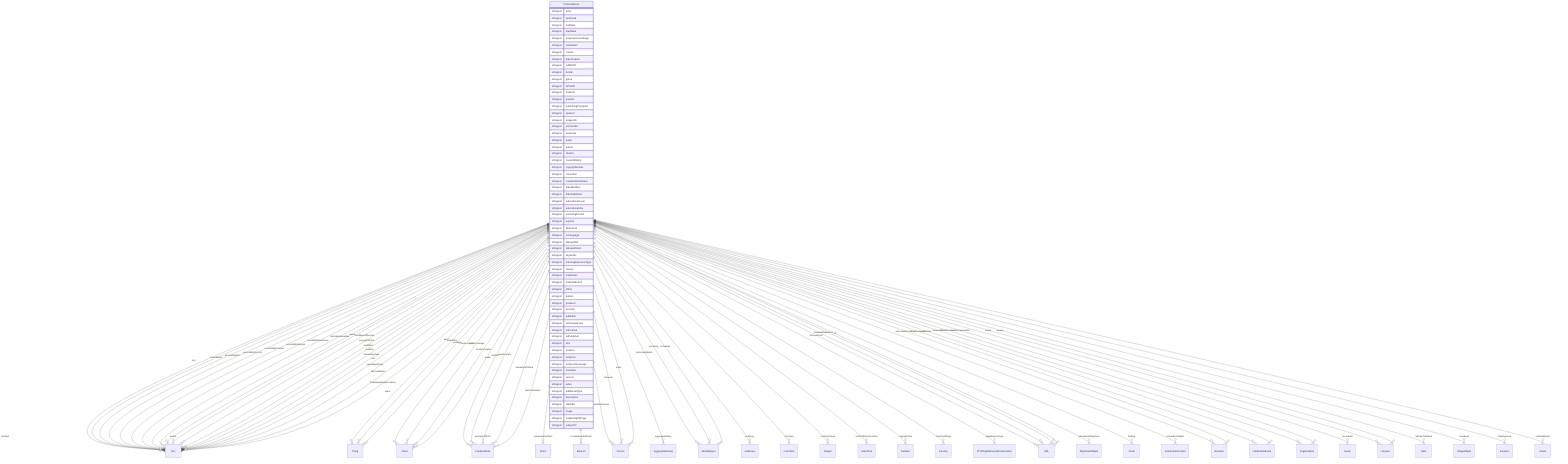 erDiagram
PodcastSeries {
    stringList actor  
    stringList webFeed  
    stringList endDate  
    stringList startDate  
    stringList acquireLicensePage  
    stringList contributor  
    stringList creator  
    stringList dateCreated  
    stringList editEIDR  
    stringList funder  
    stringList genre  
    stringList isPartOf  
    stringList material  
    stringList position  
    stringList publishingPrinciples  
    stringList sponsor  
    stringList usageInfo  
    stringList archivedAt  
    stringList assesses  
    stringList audio  
    stringList author  
    stringList citation  
    stringList contentRating  
    stringList copyrightHolder  
    stringList correction  
    stringList creativeWorkStatus  
    stringList dateModified  
    stringList datePublished  
    stringList educationalLevel  
    stringList educationalUse  
    stringList encodingFormat  
    stringList expires  
    stringList fileFormat  
    stringList inLanguage  
    stringList isBasedOn  
    stringList isBasedOnUrl  
    stringList keywords  
    stringList learningResourceType  
    stringList license  
    stringList maintainer  
    stringList materialExtent  
    stringList offers  
    stringList pattern  
    stringList producer  
    stringList provider  
    stringList publisher  
    stringList schemaVersion  
    stringList sdLicense  
    stringList sdPublisher  
    stringList size  
    stringList teaches  
    stringList temporal  
    stringList temporalCoverage  
    stringList translator  
    stringList version  
    stringList video  
    stringList additionalType  
    stringList description  
    stringList identifier  
    stringList image  
    stringList mainEntityOfPage  
    stringList subjectOf  
}

PodcastSeries ||--}o Text : "issn"
PodcastSeries ||--}o Thing : "about"
PodcastSeries ||--}o Place : "contentLocation"
PodcastSeries ||--}o CreativeWork : "hasPart"
PodcastSeries ||--}o Claim : "interpretedAsClaim"
PodcastSeries ||--}o Thing : "mainEntity"
PodcastSeries ||--}o Place : "spatialCoverage"
PodcastSeries ||--}o CreativeWork : "workExample"
PodcastSeries ||--}o Text : "abstract"
PodcastSeries ||--}o Text : "accessMode"
PodcastSeries ||--}o ItemList : "accessModeSufficient"
PodcastSeries ||--}o Text : "accessibilityAPI"
PodcastSeries ||--}o Text : "accessibilityControl"
PodcastSeries ||--}o Text : "accessibilityFeature"
PodcastSeries ||--}o Text : "accessibilityHazard"
PodcastSeries ||--}o Text : "accessibilitySummary"
PodcastSeries ||--}o Person : "accountablePerson"
PodcastSeries ||--}o AggregateRating : "aggregateRating"
PodcastSeries ||--}o Text : "alternativeHeadline"
PodcastSeries ||--}o MediaObject : "associatedMedia"
PodcastSeries ||--}o Audience : "audience"
PodcastSeries ||--}o Text : "award"
PodcastSeries ||--}o Text : "awards"
PodcastSeries ||--}o Person : "character"
PodcastSeries ||--}o Comment : "comment"
PodcastSeries ||--}o Integer : "commentCount"
PodcastSeries ||--}o Text : "conditionsOfAccess"
PodcastSeries ||--}o DateTime : "contentReferenceTime"
PodcastSeries ||--}o Text : "copyrightNotice"
PodcastSeries ||--}o Number : "copyrightYear"
PodcastSeries ||--}o Country : "countryOfOrigin"
PodcastSeries ||--}o Text : "creditText"
PodcastSeries ||--}o IPTCDigitalSourceEnumeration : "digitalSourceType"
PodcastSeries ||--}o URL : "discussionUrl"
PodcastSeries ||--}o Person : "editor"
PodcastSeries ||--}o AlignmentObject : "educationalAlignment"
PodcastSeries ||--}o MediaObject : "encoding"
PodcastSeries ||--}o MediaObject : "encodings"
PodcastSeries ||--}o CreativeWork : "exampleOfWork"
PodcastSeries ||--}o Grant : "funding"
PodcastSeries ||--}o Text : "headline"
PodcastSeries ||--}o InteractionCounter : "interactionStatistic"
PodcastSeries ||--}o Text : "interactivityType"
PodcastSeries ||--}o Boolean : "isAccessibleForFree"
PodcastSeries ||--}o Boolean : "isFamilyFriendly"
PodcastSeries ||--}o Place : "locationCreated"
PodcastSeries ||--}o Thing : "mentions"
PodcastSeries ||--}o PublicationEvent : "publication"
PodcastSeries ||--}o Organization : "publisherImprint"
PodcastSeries ||--}o Event : "recordedAt"
PodcastSeries ||--}o PublicationEvent : "releasedEvent"
PodcastSeries ||--}o Review : "review"
PodcastSeries ||--}o Review : "reviews"
PodcastSeries ||--}o Date : "sdDatePublished"
PodcastSeries ||--}o Organization : "sourceOrganization"
PodcastSeries ||--}o Place : "spatial"
PodcastSeries ||--}o Text : "text"
PodcastSeries ||--}o ImageObject : "thumbnail"
PodcastSeries ||--}o URL : "thumbnailUrl"
PodcastSeries ||--}o Duration : "timeRequired"
PodcastSeries ||--}o CreativeWork : "translationOfWork"
PodcastSeries ||--}o Text : "typicalAgeRange"
PodcastSeries ||--}o CreativeWork : "workTranslation"
PodcastSeries ||--}o Text : "alternateName"
PodcastSeries ||--}o Text : "disambiguatingDescription"
PodcastSeries ||--}o Text : "name"
PodcastSeries ||--}o URL : "sameAs"
PodcastSeries ||--}o Action : "potentialAction"
PodcastSeries ||--}o URL : "url"
